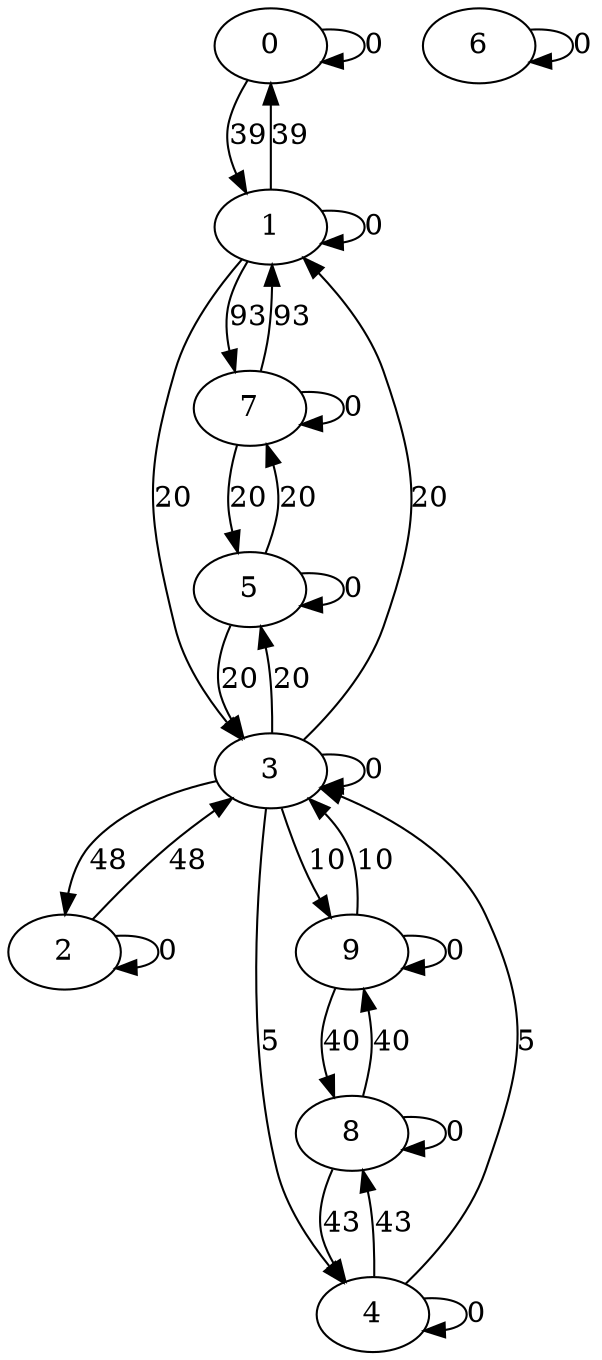 digraph graph_name {
    0 -> 0 [ label = "0"];
    0 -> 1 [ label = "39"];
    1 -> 0 [ label = "39"];
    1 -> 1 [ label = "0"];
    1 -> 3 [ label = "20"];
    1 -> 7 [ label = "93"];
    2 -> 2 [ label = "0"];
    2 -> 3 [ label = "48"];
    3 -> 1 [ label = "20"];
    3 -> 2 [ label = "48"];
    3 -> 3 [ label = "0"];
    3 -> 4 [ label = "5"];
    3 -> 5 [ label = "20"];
    3 -> 9 [ label = "10"];
    4 -> 3 [ label = "5"];
    4 -> 4 [ label = "0"];
    4 -> 8 [ label = "43"];
    5 -> 3 [ label = "20"];
    5 -> 5 [ label = "0"];
    5 -> 7 [ label = "20"];
    6 -> 6 [ label = "0"];
    7 -> 1 [ label = "93"];
    7 -> 5 [ label = "20"];
    7 -> 7 [ label = "0"];
    8 -> 4 [ label = "43"];
    8 -> 8 [ label = "0"];
    8 -> 9 [ label = "40"];
    9 -> 3 [ label = "10"];
    9 -> 8 [ label = "40"];
    9 -> 9 [ label = "0"];
}
